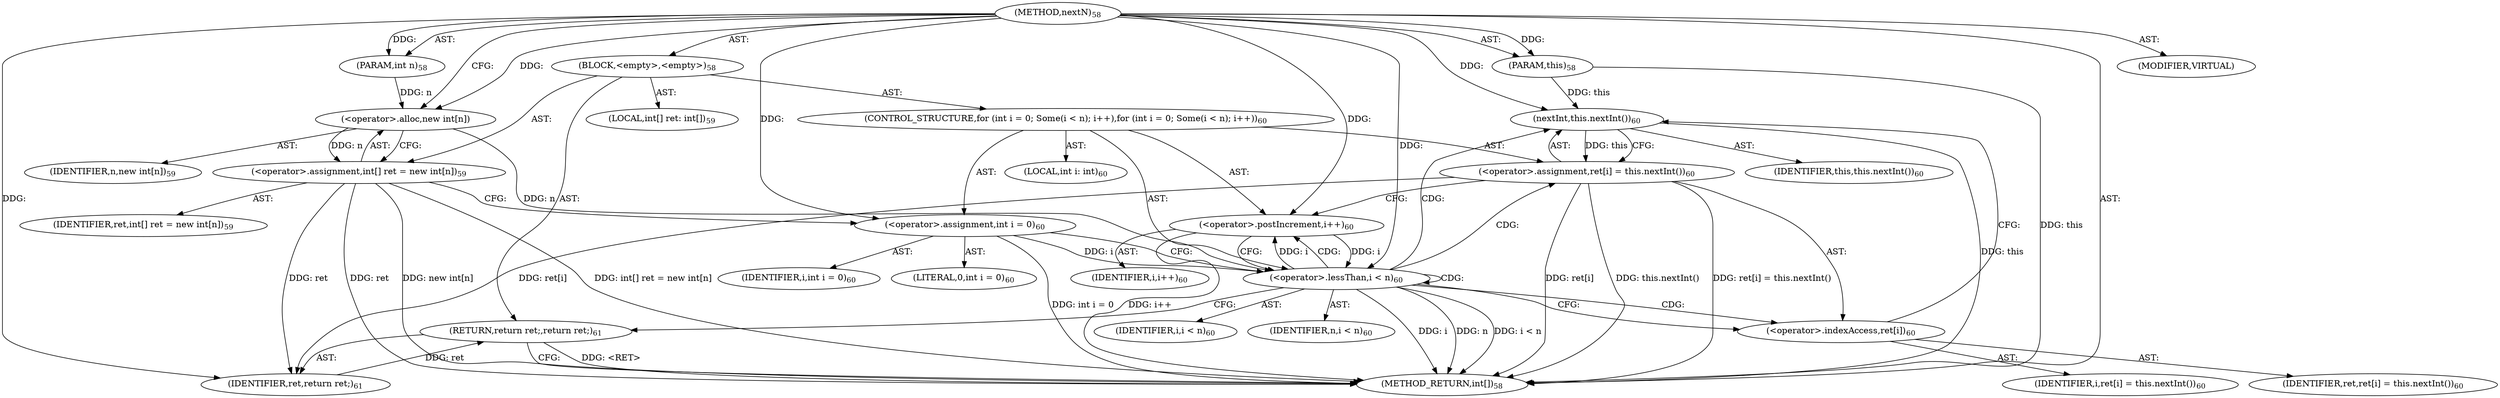 digraph "nextN" {  
"328" [label = <(METHOD,nextN)<SUB>58</SUB>> ]
"44" [label = <(PARAM,this)<SUB>58</SUB>> ]
"329" [label = <(PARAM,int n)<SUB>58</SUB>> ]
"330" [label = <(BLOCK,&lt;empty&gt;,&lt;empty&gt;)<SUB>58</SUB>> ]
"331" [label = <(LOCAL,int[] ret: int[])<SUB>59</SUB>> ]
"332" [label = <(&lt;operator&gt;.assignment,int[] ret = new int[n])<SUB>59</SUB>> ]
"333" [label = <(IDENTIFIER,ret,int[] ret = new int[n])<SUB>59</SUB>> ]
"334" [label = <(&lt;operator&gt;.alloc,new int[n])> ]
"335" [label = <(IDENTIFIER,n,new int[n])<SUB>59</SUB>> ]
"336" [label = <(CONTROL_STRUCTURE,for (int i = 0; Some(i &lt; n); i++),for (int i = 0; Some(i &lt; n); i++))<SUB>60</SUB>> ]
"337" [label = <(LOCAL,int i: int)<SUB>60</SUB>> ]
"338" [label = <(&lt;operator&gt;.assignment,int i = 0)<SUB>60</SUB>> ]
"339" [label = <(IDENTIFIER,i,int i = 0)<SUB>60</SUB>> ]
"340" [label = <(LITERAL,0,int i = 0)<SUB>60</SUB>> ]
"341" [label = <(&lt;operator&gt;.lessThan,i &lt; n)<SUB>60</SUB>> ]
"342" [label = <(IDENTIFIER,i,i &lt; n)<SUB>60</SUB>> ]
"343" [label = <(IDENTIFIER,n,i &lt; n)<SUB>60</SUB>> ]
"344" [label = <(&lt;operator&gt;.postIncrement,i++)<SUB>60</SUB>> ]
"345" [label = <(IDENTIFIER,i,i++)<SUB>60</SUB>> ]
"346" [label = <(&lt;operator&gt;.assignment,ret[i] = this.nextInt())<SUB>60</SUB>> ]
"347" [label = <(&lt;operator&gt;.indexAccess,ret[i])<SUB>60</SUB>> ]
"348" [label = <(IDENTIFIER,ret,ret[i] = this.nextInt())<SUB>60</SUB>> ]
"349" [label = <(IDENTIFIER,i,ret[i] = this.nextInt())<SUB>60</SUB>> ]
"350" [label = <(nextInt,this.nextInt())<SUB>60</SUB>> ]
"43" [label = <(IDENTIFIER,this,this.nextInt())<SUB>60</SUB>> ]
"351" [label = <(RETURN,return ret;,return ret;)<SUB>61</SUB>> ]
"352" [label = <(IDENTIFIER,ret,return ret;)<SUB>61</SUB>> ]
"353" [label = <(MODIFIER,VIRTUAL)> ]
"354" [label = <(METHOD_RETURN,int[])<SUB>58</SUB>> ]
  "328" -> "44"  [ label = "AST: "] 
  "328" -> "329"  [ label = "AST: "] 
  "328" -> "330"  [ label = "AST: "] 
  "328" -> "353"  [ label = "AST: "] 
  "328" -> "354"  [ label = "AST: "] 
  "330" -> "331"  [ label = "AST: "] 
  "330" -> "332"  [ label = "AST: "] 
  "330" -> "336"  [ label = "AST: "] 
  "330" -> "351"  [ label = "AST: "] 
  "332" -> "333"  [ label = "AST: "] 
  "332" -> "334"  [ label = "AST: "] 
  "334" -> "335"  [ label = "AST: "] 
  "336" -> "337"  [ label = "AST: "] 
  "336" -> "338"  [ label = "AST: "] 
  "336" -> "341"  [ label = "AST: "] 
  "336" -> "344"  [ label = "AST: "] 
  "336" -> "346"  [ label = "AST: "] 
  "338" -> "339"  [ label = "AST: "] 
  "338" -> "340"  [ label = "AST: "] 
  "341" -> "342"  [ label = "AST: "] 
  "341" -> "343"  [ label = "AST: "] 
  "344" -> "345"  [ label = "AST: "] 
  "346" -> "347"  [ label = "AST: "] 
  "346" -> "350"  [ label = "AST: "] 
  "347" -> "348"  [ label = "AST: "] 
  "347" -> "349"  [ label = "AST: "] 
  "350" -> "43"  [ label = "AST: "] 
  "351" -> "352"  [ label = "AST: "] 
  "332" -> "338"  [ label = "CFG: "] 
  "351" -> "354"  [ label = "CFG: "] 
  "334" -> "332"  [ label = "CFG: "] 
  "338" -> "341"  [ label = "CFG: "] 
  "341" -> "347"  [ label = "CFG: "] 
  "341" -> "351"  [ label = "CFG: "] 
  "344" -> "341"  [ label = "CFG: "] 
  "346" -> "344"  [ label = "CFG: "] 
  "347" -> "350"  [ label = "CFG: "] 
  "350" -> "346"  [ label = "CFG: "] 
  "328" -> "334"  [ label = "CFG: "] 
  "351" -> "354"  [ label = "DDG: &lt;RET&gt;"] 
  "44" -> "354"  [ label = "DDG: this"] 
  "332" -> "354"  [ label = "DDG: ret"] 
  "332" -> "354"  [ label = "DDG: new int[n]"] 
  "332" -> "354"  [ label = "DDG: int[] ret = new int[n]"] 
  "338" -> "354"  [ label = "DDG: int i = 0"] 
  "341" -> "354"  [ label = "DDG: i"] 
  "341" -> "354"  [ label = "DDG: n"] 
  "341" -> "354"  [ label = "DDG: i &lt; n"] 
  "346" -> "354"  [ label = "DDG: ret[i]"] 
  "350" -> "354"  [ label = "DDG: this"] 
  "346" -> "354"  [ label = "DDG: this.nextInt()"] 
  "346" -> "354"  [ label = "DDG: ret[i] = this.nextInt()"] 
  "344" -> "354"  [ label = "DDG: i++"] 
  "328" -> "44"  [ label = "DDG: "] 
  "328" -> "329"  [ label = "DDG: "] 
  "334" -> "332"  [ label = "DDG: n"] 
  "352" -> "351"  [ label = "DDG: ret"] 
  "328" -> "338"  [ label = "DDG: "] 
  "350" -> "346"  [ label = "DDG: this"] 
  "346" -> "352"  [ label = "DDG: ret[i]"] 
  "332" -> "352"  [ label = "DDG: ret"] 
  "328" -> "352"  [ label = "DDG: "] 
  "329" -> "334"  [ label = "DDG: n"] 
  "328" -> "334"  [ label = "DDG: "] 
  "338" -> "341"  [ label = "DDG: i"] 
  "344" -> "341"  [ label = "DDG: i"] 
  "328" -> "341"  [ label = "DDG: "] 
  "334" -> "341"  [ label = "DDG: n"] 
  "341" -> "344"  [ label = "DDG: i"] 
  "328" -> "344"  [ label = "DDG: "] 
  "44" -> "350"  [ label = "DDG: this"] 
  "328" -> "350"  [ label = "DDG: "] 
  "341" -> "341"  [ label = "CDG: "] 
  "341" -> "347"  [ label = "CDG: "] 
  "341" -> "350"  [ label = "CDG: "] 
  "341" -> "346"  [ label = "CDG: "] 
  "341" -> "344"  [ label = "CDG: "] 
}
